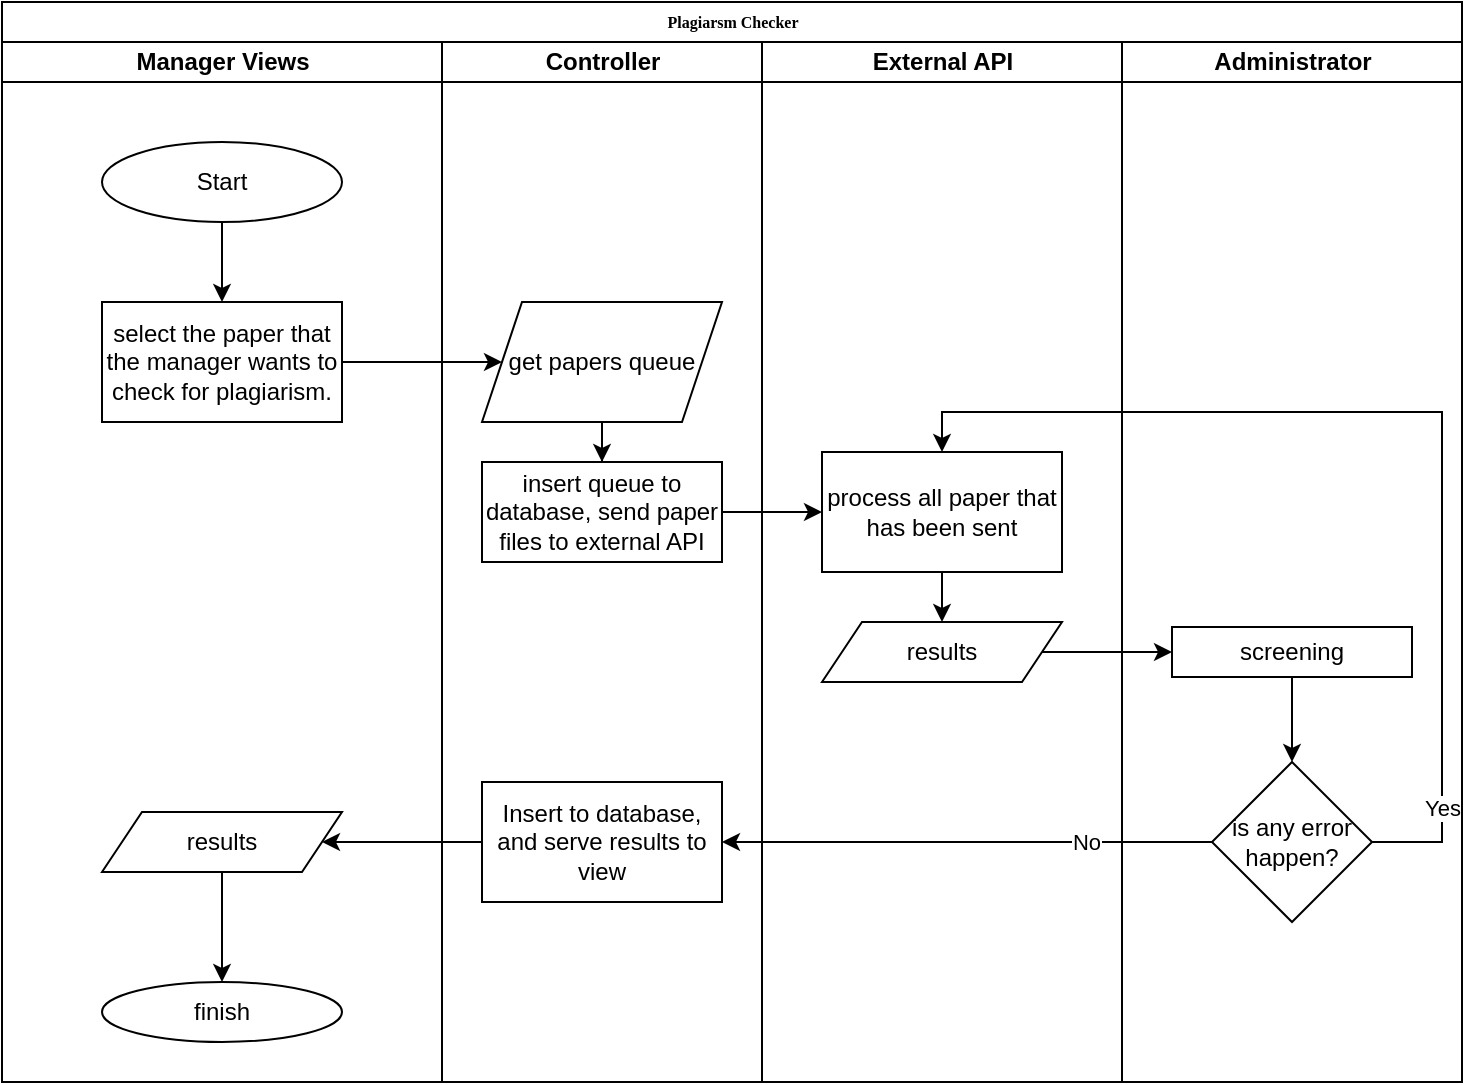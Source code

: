 <mxfile version="13.7.9" type="github">
  <diagram name="Page-1" id="74e2e168-ea6b-b213-b513-2b3c1d86103e">
    <mxGraphModel dx="925" dy="496" grid="1" gridSize="10" guides="1" tooltips="1" connect="1" arrows="1" fold="1" page="1" pageScale="1" pageWidth="1100" pageHeight="850" background="#ffffff" math="0" shadow="0">
      <root>
        <mxCell id="0" />
        <mxCell id="1" parent="0" />
        <mxCell id="77e6c97f196da883-1" value="Plagiarsm Checker" style="swimlane;html=1;childLayout=stackLayout;startSize=20;rounded=0;shadow=0;labelBackgroundColor=none;strokeWidth=1;fontFamily=Verdana;fontSize=8;align=center;" parent="1" vertex="1">
          <mxGeometry x="70" y="40" width="730" height="540" as="geometry" />
        </mxCell>
        <mxCell id="77e6c97f196da883-2" value="Manager Views" style="swimlane;html=1;startSize=20;" parent="77e6c97f196da883-1" vertex="1">
          <mxGeometry y="20" width="220" height="520" as="geometry" />
        </mxCell>
        <mxCell id="hQBVEZxTqYiChy97dM1Z-4" value="select the paper that the manager wants to check for plagiarism." style="whiteSpace=wrap;html=1;" vertex="1" parent="77e6c97f196da883-2">
          <mxGeometry x="50" y="130" width="120" height="60" as="geometry" />
        </mxCell>
        <mxCell id="hQBVEZxTqYiChy97dM1Z-3" value="Start" style="ellipse;whiteSpace=wrap;html=1;" vertex="1" parent="77e6c97f196da883-2">
          <mxGeometry x="50" y="50" width="120" height="40" as="geometry" />
        </mxCell>
        <mxCell id="hQBVEZxTqYiChy97dM1Z-5" value="" style="edgeStyle=orthogonalEdgeStyle;rounded=0;orthogonalLoop=1;jettySize=auto;html=1;" edge="1" parent="77e6c97f196da883-2" source="hQBVEZxTqYiChy97dM1Z-3" target="hQBVEZxTqYiChy97dM1Z-4">
          <mxGeometry relative="1" as="geometry" />
        </mxCell>
        <mxCell id="hQBVEZxTqYiChy97dM1Z-29" value="results" style="shape=parallelogram;perimeter=parallelogramPerimeter;whiteSpace=wrap;html=1;fixedSize=1;" vertex="1" parent="77e6c97f196da883-2">
          <mxGeometry x="50" y="385" width="120" height="30" as="geometry" />
        </mxCell>
        <mxCell id="77e6c97f196da883-3" value="Controller" style="swimlane;html=1;startSize=20;" parent="77e6c97f196da883-1" vertex="1">
          <mxGeometry x="220" y="20" width="160" height="520" as="geometry" />
        </mxCell>
        <mxCell id="hQBVEZxTqYiChy97dM1Z-8" value="get papers queue" style="shape=parallelogram;perimeter=parallelogramPerimeter;whiteSpace=wrap;html=1;fixedSize=1;" vertex="1" parent="77e6c97f196da883-3">
          <mxGeometry x="20" y="130" width="120" height="60" as="geometry" />
        </mxCell>
        <mxCell id="hQBVEZxTqYiChy97dM1Z-11" value="" style="edgeStyle=orthogonalEdgeStyle;rounded=0;orthogonalLoop=1;jettySize=auto;html=1;" edge="1" parent="77e6c97f196da883-3" source="hQBVEZxTqYiChy97dM1Z-8" target="hQBVEZxTqYiChy97dM1Z-10">
          <mxGeometry relative="1" as="geometry" />
        </mxCell>
        <mxCell id="hQBVEZxTqYiChy97dM1Z-10" value="insert queue to database, send paper files to external API" style="whiteSpace=wrap;html=1;" vertex="1" parent="77e6c97f196da883-3">
          <mxGeometry x="20" y="210" width="120" height="50" as="geometry" />
        </mxCell>
        <mxCell id="hQBVEZxTqYiChy97dM1Z-32" value="Insert to database, and serve results to view" style="whiteSpace=wrap;html=1;" vertex="1" parent="77e6c97f196da883-3">
          <mxGeometry x="20" y="370" width="120" height="60" as="geometry" />
        </mxCell>
        <mxCell id="hQBVEZxTqYiChy97dM1Z-2" value="External API" style="swimlane;html=1;startSize=20;" vertex="1" parent="77e6c97f196da883-1">
          <mxGeometry x="380" y="20" width="180" height="520" as="geometry" />
        </mxCell>
        <mxCell id="hQBVEZxTqYiChy97dM1Z-15" value="process all paper that has been sent" style="whiteSpace=wrap;html=1;" vertex="1" parent="hQBVEZxTqYiChy97dM1Z-2">
          <mxGeometry x="30" y="205" width="120" height="60" as="geometry" />
        </mxCell>
        <mxCell id="hQBVEZxTqYiChy97dM1Z-18" value="" style="edgeStyle=orthogonalEdgeStyle;rounded=0;orthogonalLoop=1;jettySize=auto;html=1;" edge="1" parent="hQBVEZxTqYiChy97dM1Z-2" source="hQBVEZxTqYiChy97dM1Z-15" target="hQBVEZxTqYiChy97dM1Z-17">
          <mxGeometry relative="1" as="geometry" />
        </mxCell>
        <mxCell id="hQBVEZxTqYiChy97dM1Z-17" value="results" style="shape=parallelogram;perimeter=parallelogramPerimeter;whiteSpace=wrap;html=1;fixedSize=1;" vertex="1" parent="hQBVEZxTqYiChy97dM1Z-2">
          <mxGeometry x="30" y="290" width="120" height="30" as="geometry" />
        </mxCell>
        <mxCell id="hQBVEZxTqYiChy97dM1Z-9" value="" style="edgeStyle=orthogonalEdgeStyle;rounded=0;orthogonalLoop=1;jettySize=auto;html=1;" edge="1" parent="77e6c97f196da883-1" source="hQBVEZxTqYiChy97dM1Z-4" target="hQBVEZxTqYiChy97dM1Z-8">
          <mxGeometry relative="1" as="geometry" />
        </mxCell>
        <mxCell id="hQBVEZxTqYiChy97dM1Z-12" value="Administrator" style="swimlane;html=1;startSize=20;" vertex="1" parent="77e6c97f196da883-1">
          <mxGeometry x="560" y="20" width="170" height="520" as="geometry" />
        </mxCell>
        <mxCell id="hQBVEZxTqYiChy97dM1Z-23" value="screening" style="whiteSpace=wrap;html=1;" vertex="1" parent="hQBVEZxTqYiChy97dM1Z-12">
          <mxGeometry x="25" y="292.5" width="120" height="25" as="geometry" />
        </mxCell>
        <mxCell id="hQBVEZxTqYiChy97dM1Z-26" value="" style="edgeStyle=orthogonalEdgeStyle;rounded=0;orthogonalLoop=1;jettySize=auto;html=1;" edge="1" parent="hQBVEZxTqYiChy97dM1Z-12" source="hQBVEZxTqYiChy97dM1Z-23" target="hQBVEZxTqYiChy97dM1Z-25">
          <mxGeometry relative="1" as="geometry" />
        </mxCell>
        <mxCell id="hQBVEZxTqYiChy97dM1Z-25" value="is any error happen?" style="rhombus;whiteSpace=wrap;html=1;" vertex="1" parent="hQBVEZxTqYiChy97dM1Z-12">
          <mxGeometry x="45" y="360" width="80" height="80" as="geometry" />
        </mxCell>
        <mxCell id="hQBVEZxTqYiChy97dM1Z-16" value="" style="edgeStyle=orthogonalEdgeStyle;rounded=0;orthogonalLoop=1;jettySize=auto;html=1;" edge="1" parent="77e6c97f196da883-1" source="hQBVEZxTqYiChy97dM1Z-10" target="hQBVEZxTqYiChy97dM1Z-15">
          <mxGeometry relative="1" as="geometry" />
        </mxCell>
        <mxCell id="hQBVEZxTqYiChy97dM1Z-24" value="" style="edgeStyle=orthogonalEdgeStyle;rounded=0;orthogonalLoop=1;jettySize=auto;html=1;exitX=1;exitY=0.5;exitDx=0;exitDy=0;entryX=0;entryY=0.5;entryDx=0;entryDy=0;" edge="1" parent="77e6c97f196da883-1" source="hQBVEZxTqYiChy97dM1Z-17" target="hQBVEZxTqYiChy97dM1Z-23">
          <mxGeometry relative="1" as="geometry">
            <mxPoint x="520" y="327.5" as="sourcePoint" />
            <mxPoint x="600" y="321" as="targetPoint" />
          </mxGeometry>
        </mxCell>
        <mxCell id="hQBVEZxTqYiChy97dM1Z-27" style="edgeStyle=orthogonalEdgeStyle;rounded=0;orthogonalLoop=1;jettySize=auto;html=1;entryX=0.5;entryY=0;entryDx=0;entryDy=0;" edge="1" parent="77e6c97f196da883-1" source="hQBVEZxTqYiChy97dM1Z-25" target="hQBVEZxTqYiChy97dM1Z-15">
          <mxGeometry relative="1" as="geometry">
            <Array as="points">
              <mxPoint x="720" y="420" />
              <mxPoint x="720" y="205" />
              <mxPoint x="470" y="205" />
            </Array>
          </mxGeometry>
        </mxCell>
        <mxCell id="hQBVEZxTqYiChy97dM1Z-28" value="Yes" style="edgeLabel;html=1;align=center;verticalAlign=middle;resizable=0;points=[];" vertex="1" connectable="0" parent="hQBVEZxTqYiChy97dM1Z-27">
          <mxGeometry x="-0.865" y="17" relative="1" as="geometry">
            <mxPoint x="17" y="-17" as="offset" />
          </mxGeometry>
        </mxCell>
        <mxCell id="hQBVEZxTqYiChy97dM1Z-30" value="" style="edgeStyle=orthogonalEdgeStyle;rounded=0;orthogonalLoop=1;jettySize=auto;html=1;entryX=1;entryY=0.5;entryDx=0;entryDy=0;" edge="1" parent="77e6c97f196da883-1" source="hQBVEZxTqYiChy97dM1Z-25" target="hQBVEZxTqYiChy97dM1Z-32">
          <mxGeometry relative="1" as="geometry">
            <mxPoint x="350" y="420" as="targetPoint" />
          </mxGeometry>
        </mxCell>
        <mxCell id="hQBVEZxTqYiChy97dM1Z-31" value="No" style="edgeLabel;html=1;align=center;verticalAlign=middle;resizable=0;points=[];" vertex="1" connectable="0" parent="hQBVEZxTqYiChy97dM1Z-30">
          <mxGeometry x="-0.487" relative="1" as="geometry">
            <mxPoint as="offset" />
          </mxGeometry>
        </mxCell>
        <mxCell id="hQBVEZxTqYiChy97dM1Z-34" style="edgeStyle=orthogonalEdgeStyle;rounded=0;orthogonalLoop=1;jettySize=auto;html=1;entryX=1;entryY=0.5;entryDx=0;entryDy=0;" edge="1" parent="77e6c97f196da883-1" source="hQBVEZxTqYiChy97dM1Z-32" target="hQBVEZxTqYiChy97dM1Z-29">
          <mxGeometry relative="1" as="geometry" />
        </mxCell>
        <mxCell id="hQBVEZxTqYiChy97dM1Z-35" value="finish" style="ellipse;whiteSpace=wrap;html=1;" vertex="1" parent="1">
          <mxGeometry x="120" y="530" width="120" height="30" as="geometry" />
        </mxCell>
        <mxCell id="hQBVEZxTqYiChy97dM1Z-36" value="" style="edgeStyle=orthogonalEdgeStyle;rounded=0;orthogonalLoop=1;jettySize=auto;html=1;" edge="1" parent="1" source="hQBVEZxTqYiChy97dM1Z-29" target="hQBVEZxTqYiChy97dM1Z-35">
          <mxGeometry relative="1" as="geometry" />
        </mxCell>
      </root>
    </mxGraphModel>
  </diagram>
</mxfile>
